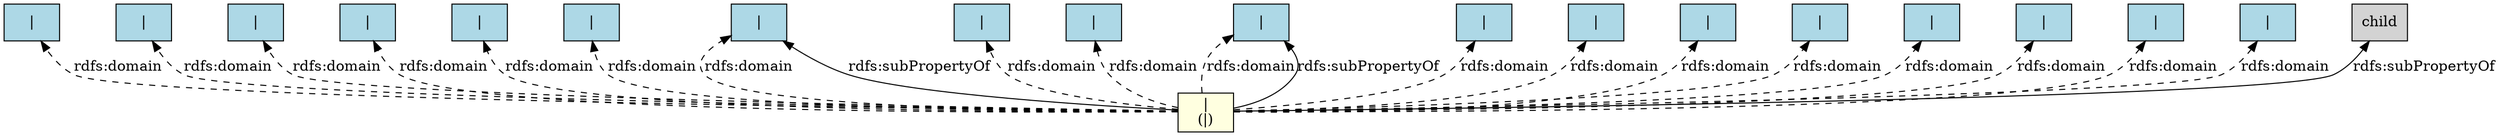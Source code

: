 digraph "Data Properties" {
  rankdir=BT;
  node [shape=box, style=filled];
  "|" [label="domain\n(|)", fillcolor=lightyellow];
  "prop" [label="|", fillcolor=lightblue];
  "|" -> "prop" [label="rdfs:domain", style="dashed"];
  "|" [label="<http://connectdigitalstudy.com/ontology#Measurement>\n(|)", fillcolor=lightyellow];
  "http://connectdigitalstudy.com/ontology#hasUnit" [label="|", fillcolor=lightblue];
  "|" -> "http://connectdigitalstudy.com/ontology#hasUnit" [label="rdfs:domain", style="dashed"];
  "|" [label="owl:Thing\n(|)", fillcolor=lightyellow];
  "http://connectdigitalstudy.com/ontology#hasTimestamp" [label="|", fillcolor=lightblue];
  "|" -> "http://connectdigitalstudy.com/ontology#hasTimestamp" [label="rdfs:domain", style="dashed"];
  "|" [label="<http://connectdigitalstudy.com/ontology#ObservationContext>\n(|)", fillcolor=lightyellow];
  "http://connectdigitalstudy.com/ontology#hasEndTime" [label="|", fillcolor=lightblue];
  "|" -> "http://connectdigitalstudy.com/ontology#hasEndTime" [label="rdfs:domain", style="dashed"];
  "|" [label="<http://connectdigitalstudy.com/ontology#Measurement>\n(|)", fillcolor=lightyellow];
  "http://connectdigitalstudy.com/ontology#hasValue" [label="|", fillcolor=lightblue];
  "|" -> "http://connectdigitalstudy.com/ontology#hasValue" [label="rdfs:domain", style="dashed"];
  "|" [label="<http://connectdigitalstudy.com/ontology#ObservationContext>\n(|)", fillcolor=lightyellow];
  "http://connectdigitalstudy.com/ontology#hasStartTime" [label="|", fillcolor=lightblue];
  "|" -> "http://connectdigitalstudy.com/ontology#hasStartTime" [label="rdfs:domain", style="dashed"];
  "|" [label="<http://connectdigitalstudy.com/ontology#Measurement>\n(|)", fillcolor=lightyellow];
  "http://connectdigitalstudy.com/ontology#resultTime" [label="|", fillcolor=lightblue];
  "|" -> "http://connectdigitalstudy.com/ontology#resultTime" [label="rdfs:domain", style="dashed"];
  "|" [label="owl:Thing\n(|)", fillcolor=lightyellow];
  "http://connectdigitalstudy.com/ontology#hasStatus" [label="|", fillcolor=lightblue];
  "|" -> "http://connectdigitalstudy.com/ontology#hasStatus" [label="rdfs:domain", style="dashed"];
  "|" [label="<http://connectdigitalstudy.com/ontology#Measurement>\n(|)", fillcolor=lightyellow];
  "http://connectdigitalstudy.com/ontology#hasConfidence" [label="|", fillcolor=lightblue];
  "|" -> "http://connectdigitalstudy.com/ontology#hasConfidence" [label="rdfs:domain", style="dashed"];
  "|" [label="<http://qudt.org/schema/qudt/QuantityValue>\n(|)", fillcolor=lightyellow];
  "http://connectdigitalstudy.com/ontology#numericValue" [label="|", fillcolor=lightblue];
  "|" -> "http://connectdigitalstudy.com/ontology#numericValue" [label="rdfs:domain", style="dashed"];
  "|" [label="owl:Thing\n(|)", fillcolor=lightyellow];
  "http://connectdigitalstudy.com/ontology#hasLabel" [label="|", fillcolor=lightblue];
  "|" -> "http://connectdigitalstudy.com/ontology#hasLabel" [label="rdfs:domain", style="dashed"];
  "|" [label="<http://connectdigitalstudy.com/ontology#ResponseItem>\n(|)", fillcolor=lightyellow];
  "http://connectdigitalstudy.com/ontology#hasResponseValue" [label="|", fillcolor=lightblue];
  "|" -> "http://connectdigitalstudy.com/ontology#hasResponseValue" [label="rdfs:domain", style="dashed"];
  "|" [label="<http://connectdigitalstudy.com/ontology#Measurement>\n(|)", fillcolor=lightyellow];
  "http://connectdigitalstudy.com/ontology#hasMeasurementType" [label="|", fillcolor=lightblue];
  "|" -> "http://connectdigitalstudy.com/ontology#hasMeasurementType" [label="rdfs:domain", style="dashed"];
  "|" [label="<http://connectdigitalstudy.com/ontology#SleepStage>\n(|)", fillcolor=lightyellow];
  "http://connectdigitalstudy.com/ontology#hasStageName" [label="|", fillcolor=lightblue];
  "|" -> "http://connectdigitalstudy.com/ontology#hasStageName" [label="rdfs:domain", style="dashed"];
  "|" [label="owl:Thing\n(|)", fillcolor=lightyellow];
  "http://connectdigitalstudy.com/ontology#hasID" [label="|", fillcolor=lightblue];
  "|" -> "http://connectdigitalstudy.com/ontology#hasID" [label="rdfs:domain", style="dashed"];
  "|" [label="|\n(|)", fillcolor=lightyellow];
  "http://qudt.org/schema/qudt/numericValue" [label="|", fillcolor=lightblue];
  "|" -> "http://qudt.org/schema/qudt/numericValue" [label="rdfs:domain", style="dashed"];
  "|" [label="owl:Thing\n(|)", fillcolor=lightyellow];
  "http://connectdigitalstudy.com/ontology#hasDescription" [label="|", fillcolor=lightblue];
  "|" -> "http://connectdigitalstudy.com/ontology#hasDescription" [label="rdfs:domain", style="dashed"];
  "|" [label="|\n(|)", fillcolor=lightyellow];
  "http://www.w3.org/ns/sosa/resultTime" [label="|", fillcolor=lightblue];
  "|" -> "http://www.w3.org/ns/sosa/resultTime" [label="rdfs:domain", style="dashed"];
  "|" -> "child" [label="rdfs:subPropertyOf"];
  "|" -> "http://connectdigitalstudy.com/ontology#resultTime" [label="rdfs:subPropertyOf"];
  "|" -> "http://connectdigitalstudy.com/ontology#numericValue" [label="rdfs:subPropertyOf"];
}
